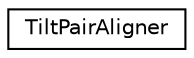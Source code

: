 digraph "Graphical Class Hierarchy"
{
  edge [fontname="Helvetica",fontsize="10",labelfontname="Helvetica",labelfontsize="10"];
  node [fontname="Helvetica",fontsize="10",shape=record];
  rankdir="LR";
  Node0 [label="TiltPairAligner",height=0.2,width=0.4,color="black", fillcolor="white", style="filled",URL="$classTiltPairAligner.html"];
}
